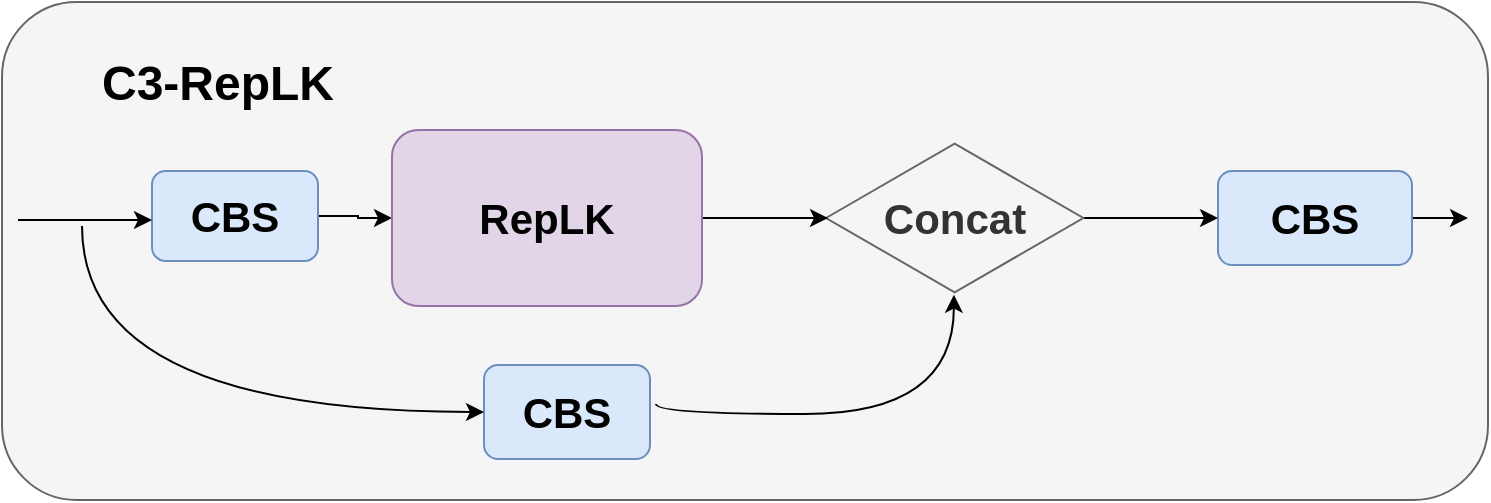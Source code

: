 <mxfile version="21.3.7" type="github">
  <diagram id="prtHgNgQTEPvFCAcTncT" name="Page-1">
    <mxGraphModel dx="1324" dy="885" grid="0" gridSize="10" guides="1" tooltips="1" connect="1" arrows="1" fold="1" page="1" pageScale="1" pageWidth="827" pageHeight="1169" math="0" shadow="0">
      <root>
        <mxCell id="0" />
        <mxCell id="1" parent="0" />
        <mxCell id="tbfAWWs00e76JzX_DZ6d-23" value="" style="rounded=1;whiteSpace=wrap;html=1;fillColor=#f5f5f5;strokeColor=#666666;align=left;fontFamily=Times New Roman;fontColor=#333333;" vertex="1" parent="1">
          <mxGeometry x="61" y="100" width="743" height="249" as="geometry" />
        </mxCell>
        <mxCell id="tbfAWWs00e76JzX_DZ6d-24" style="edgeStyle=orthogonalEdgeStyle;rounded=0;orthogonalLoop=1;jettySize=auto;html=1;entryX=0;entryY=0.5;entryDx=0;entryDy=0;" edge="1" parent="1" source="tbfAWWs00e76JzX_DZ6d-26" target="tbfAWWs00e76JzX_DZ6d-34">
          <mxGeometry relative="1" as="geometry" />
        </mxCell>
        <mxCell id="tbfAWWs00e76JzX_DZ6d-26" value="&lt;b&gt;&lt;font style=&quot;font-size: 21px;&quot;&gt;CBS&lt;/font&gt;&lt;/b&gt;" style="rounded=1;whiteSpace=wrap;html=1;fillColor=#dae8fc;strokeColor=#6c8ebf;" vertex="1" parent="1">
          <mxGeometry x="136" y="184.5" width="83" height="45" as="geometry" />
        </mxCell>
        <mxCell id="tbfAWWs00e76JzX_DZ6d-27" style="edgeStyle=orthogonalEdgeStyle;rounded=0;orthogonalLoop=1;jettySize=auto;html=1;curved=1;entryX=0.497;entryY=0.997;entryDx=0;entryDy=0;entryPerimeter=0;" edge="1" parent="1" target="tbfAWWs00e76JzX_DZ6d-32">
          <mxGeometry relative="1" as="geometry">
            <mxPoint x="698.5" y="312" as="targetPoint" />
            <Array as="points">
              <mxPoint x="388" y="306" />
              <mxPoint x="537" y="306" />
            </Array>
            <mxPoint x="388" y="301" as="sourcePoint" />
          </mxGeometry>
        </mxCell>
        <mxCell id="tbfAWWs00e76JzX_DZ6d-28" value="&lt;b&gt;&lt;font style=&quot;font-size: 21px;&quot;&gt;CBS&lt;/font&gt;&lt;/b&gt;" style="rounded=1;whiteSpace=wrap;html=1;fillColor=#dae8fc;strokeColor=#6c8ebf;" vertex="1" parent="1">
          <mxGeometry x="302" y="281.5" width="83" height="47" as="geometry" />
        </mxCell>
        <mxCell id="tbfAWWs00e76JzX_DZ6d-29" style="edgeStyle=orthogonalEdgeStyle;rounded=0;orthogonalLoop=1;jettySize=auto;html=1;" edge="1" parent="1" source="tbfAWWs00e76JzX_DZ6d-30">
          <mxGeometry relative="1" as="geometry">
            <mxPoint x="794" y="208" as="targetPoint" />
          </mxGeometry>
        </mxCell>
        <mxCell id="tbfAWWs00e76JzX_DZ6d-30" value="&lt;b&gt;&lt;font style=&quot;font-size: 21px;&quot;&gt;CBS&lt;/font&gt;&lt;/b&gt;" style="rounded=1;whiteSpace=wrap;html=1;fillColor=#dae8fc;strokeColor=#6c8ebf;" vertex="1" parent="1">
          <mxGeometry x="669" y="184.5" width="97" height="47" as="geometry" />
        </mxCell>
        <mxCell id="tbfAWWs00e76JzX_DZ6d-31" style="edgeStyle=orthogonalEdgeStyle;rounded=0;orthogonalLoop=1;jettySize=auto;html=1;entryX=0;entryY=0.5;entryDx=0;entryDy=0;" edge="1" parent="1" source="tbfAWWs00e76JzX_DZ6d-32" target="tbfAWWs00e76JzX_DZ6d-30">
          <mxGeometry relative="1" as="geometry" />
        </mxCell>
        <mxCell id="tbfAWWs00e76JzX_DZ6d-32" value="&lt;b&gt;&lt;font style=&quot;font-size: 21px;&quot;&gt;Concat&lt;/font&gt;&lt;/b&gt;" style="html=1;whiteSpace=wrap;aspect=fixed;shape=isoRectangle;fillColor=#f5f5f5;fontColor=#333333;strokeColor=#666666;" vertex="1" parent="1">
          <mxGeometry x="473" y="169.4" width="128.67" height="77.2" as="geometry" />
        </mxCell>
        <mxCell id="tbfAWWs00e76JzX_DZ6d-33" style="edgeStyle=orthogonalEdgeStyle;rounded=0;orthogonalLoop=1;jettySize=auto;html=1;" edge="1" parent="1" source="tbfAWWs00e76JzX_DZ6d-34">
          <mxGeometry relative="1" as="geometry">
            <mxPoint x="474" y="208" as="targetPoint" />
          </mxGeometry>
        </mxCell>
        <mxCell id="tbfAWWs00e76JzX_DZ6d-34" value="&lt;font style=&quot;font-size: 21px;&quot;&gt;&lt;b&gt;RepLK&lt;/b&gt;&lt;/font&gt;" style="rounded=1;whiteSpace=wrap;html=1;fillColor=#e1d5e7;strokeColor=#9673a6;" vertex="1" parent="1">
          <mxGeometry x="256" y="164" width="155" height="88" as="geometry" />
        </mxCell>
        <mxCell id="tbfAWWs00e76JzX_DZ6d-36" style="edgeStyle=orthogonalEdgeStyle;rounded=0;orthogonalLoop=1;jettySize=auto;html=1;exitX=0.5;exitY=1;exitDx=0;exitDy=0;" edge="1" parent="1" source="tbfAWWs00e76JzX_DZ6d-28" target="tbfAWWs00e76JzX_DZ6d-28">
          <mxGeometry relative="1" as="geometry" />
        </mxCell>
        <mxCell id="tbfAWWs00e76JzX_DZ6d-41" style="edgeStyle=orthogonalEdgeStyle;rounded=0;orthogonalLoop=1;jettySize=auto;html=1;entryX=0;entryY=0.5;entryDx=0;entryDy=0;" edge="1" parent="1">
          <mxGeometry relative="1" as="geometry">
            <mxPoint x="69" y="209" as="sourcePoint" />
            <mxPoint x="136" y="209" as="targetPoint" />
          </mxGeometry>
        </mxCell>
        <mxCell id="tbfAWWs00e76JzX_DZ6d-53" value="" style="endArrow=classic;html=1;rounded=0;edgeStyle=orthogonalEdgeStyle;curved=1;entryX=0;entryY=0.5;entryDx=0;entryDy=0;" edge="1" parent="1" target="tbfAWWs00e76JzX_DZ6d-28">
          <mxGeometry width="50" height="50" relative="1" as="geometry">
            <mxPoint x="101" y="212" as="sourcePoint" />
            <mxPoint x="361" y="498" as="targetPoint" />
            <Array as="points">
              <mxPoint x="101" y="305" />
            </Array>
          </mxGeometry>
        </mxCell>
        <mxCell id="tbfAWWs00e76JzX_DZ6d-58" value="&lt;font style=&quot;font-size: 24px;&quot;&gt;&lt;b&gt;C3-RepLK&lt;/b&gt;&lt;/font&gt;" style="text;html=1;strokeColor=none;fillColor=none;align=center;verticalAlign=middle;whiteSpace=wrap;rounded=0;" vertex="1" parent="1">
          <mxGeometry x="102.5" y="126" width="131.5" height="30" as="geometry" />
        </mxCell>
      </root>
    </mxGraphModel>
  </diagram>
</mxfile>
